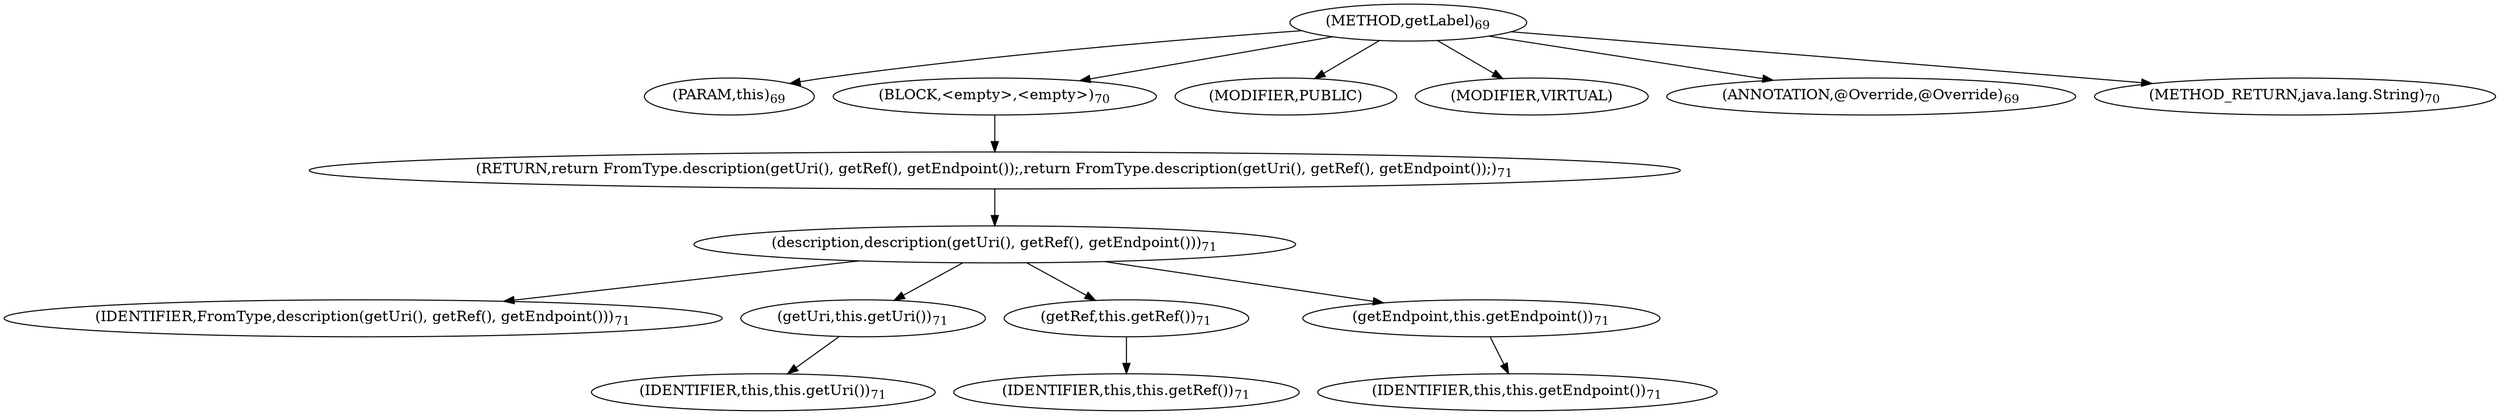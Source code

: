 digraph "getLabel" {  
"115" [label = <(METHOD,getLabel)<SUB>69</SUB>> ]
"10" [label = <(PARAM,this)<SUB>69</SUB>> ]
"116" [label = <(BLOCK,&lt;empty&gt;,&lt;empty&gt;)<SUB>70</SUB>> ]
"117" [label = <(RETURN,return FromType.description(getUri(), getRef(), getEndpoint());,return FromType.description(getUri(), getRef(), getEndpoint());)<SUB>71</SUB>> ]
"118" [label = <(description,description(getUri(), getRef(), getEndpoint()))<SUB>71</SUB>> ]
"119" [label = <(IDENTIFIER,FromType,description(getUri(), getRef(), getEndpoint()))<SUB>71</SUB>> ]
"120" [label = <(getUri,this.getUri())<SUB>71</SUB>> ]
"9" [label = <(IDENTIFIER,this,this.getUri())<SUB>71</SUB>> ]
"121" [label = <(getRef,this.getRef())<SUB>71</SUB>> ]
"11" [label = <(IDENTIFIER,this,this.getRef())<SUB>71</SUB>> ]
"122" [label = <(getEndpoint,this.getEndpoint())<SUB>71</SUB>> ]
"12" [label = <(IDENTIFIER,this,this.getEndpoint())<SUB>71</SUB>> ]
"123" [label = <(MODIFIER,PUBLIC)> ]
"124" [label = <(MODIFIER,VIRTUAL)> ]
"125" [label = <(ANNOTATION,@Override,@Override)<SUB>69</SUB>> ]
"126" [label = <(METHOD_RETURN,java.lang.String)<SUB>70</SUB>> ]
  "115" -> "10" 
  "115" -> "116" 
  "115" -> "123" 
  "115" -> "124" 
  "115" -> "125" 
  "115" -> "126" 
  "116" -> "117" 
  "117" -> "118" 
  "118" -> "119" 
  "118" -> "120" 
  "118" -> "121" 
  "118" -> "122" 
  "120" -> "9" 
  "121" -> "11" 
  "122" -> "12" 
}
